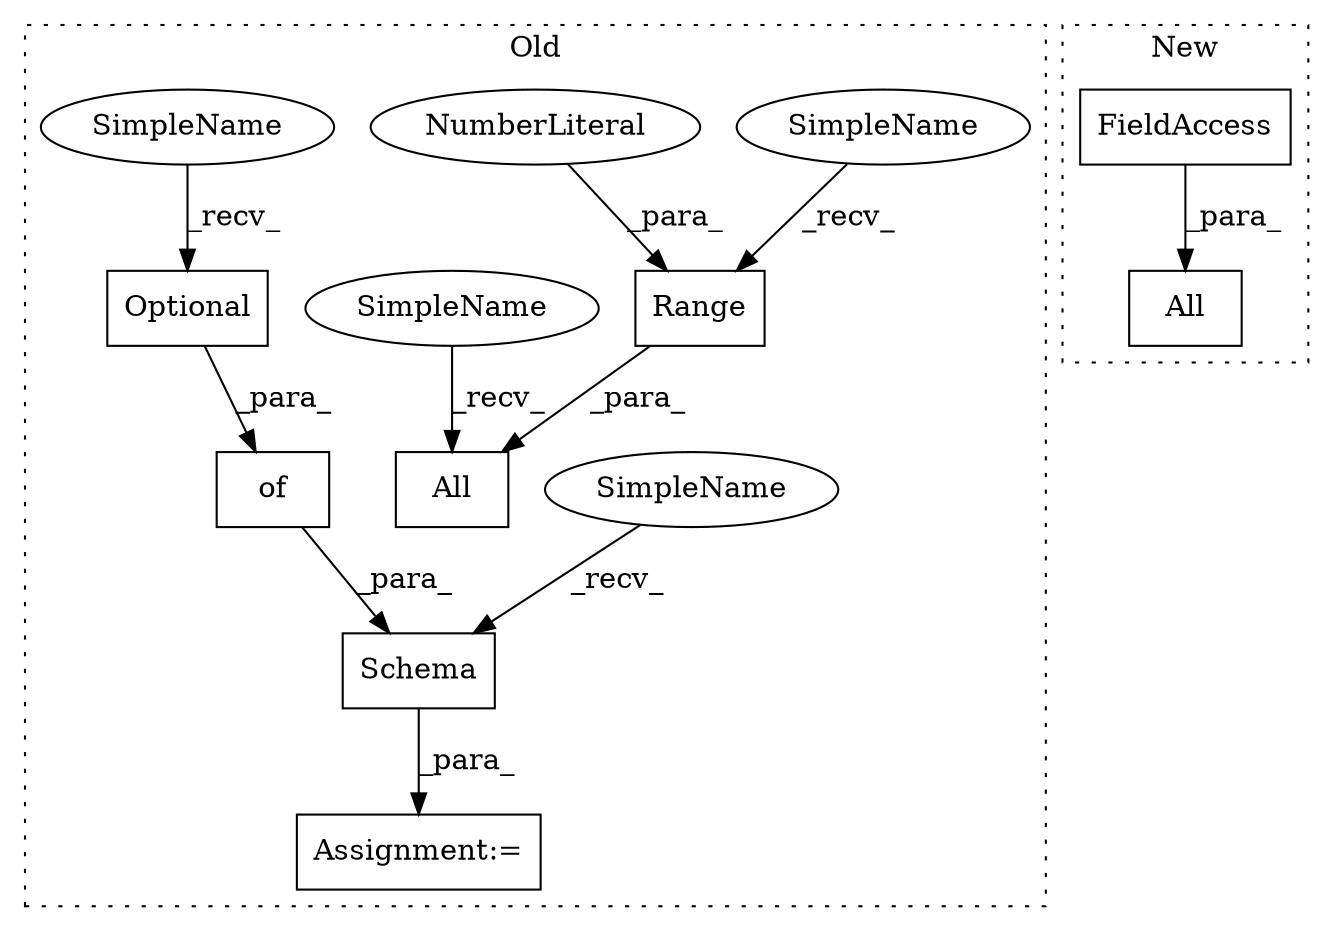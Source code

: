 digraph G {
subgraph cluster0 {
1 [label="Schema" a="32" s="1784,1896" l="7,1" shape="box"];
3 [label="of" a="32" s="1795,1895" l="3,1" shape="box"];
4 [label="Optional" a="32" s="1809,1835" l="9,1" shape="box"];
5 [label="Assignment:=" a="7" s="1772" l="1" shape="box"];
6 [label="All" a="32" s="2380,2426" l="4,1" shape="box"];
7 [label="Range" a="32" s="2418,2425" l="6,1" shape="box"];
8 [label="NumberLiteral" a="34" s="2424" l="1" shape="ellipse"];
10 [label="SimpleName" a="42" s="1773" l="10" shape="ellipse"];
11 [label="SimpleName" a="42" s="2369" l="10" shape="ellipse"];
12 [label="SimpleName" a="42" s="1798" l="10" shape="ellipse"];
13 [label="SimpleName" a="42" s="2407" l="10" shape="ellipse"];
label = "Old";
style="dotted";
}
subgraph cluster1 {
2 [label="All" a="32" s="3966,4080" l="4,1" shape="box"];
9 [label="FieldAccess" a="22" s="4022" l="13" shape="box"];
label = "New";
style="dotted";
}
1 -> 5 [label="_para_"];
3 -> 1 [label="_para_"];
4 -> 3 [label="_para_"];
7 -> 6 [label="_para_"];
8 -> 7 [label="_para_"];
9 -> 2 [label="_para_"];
10 -> 1 [label="_recv_"];
11 -> 6 [label="_recv_"];
12 -> 4 [label="_recv_"];
13 -> 7 [label="_recv_"];
}